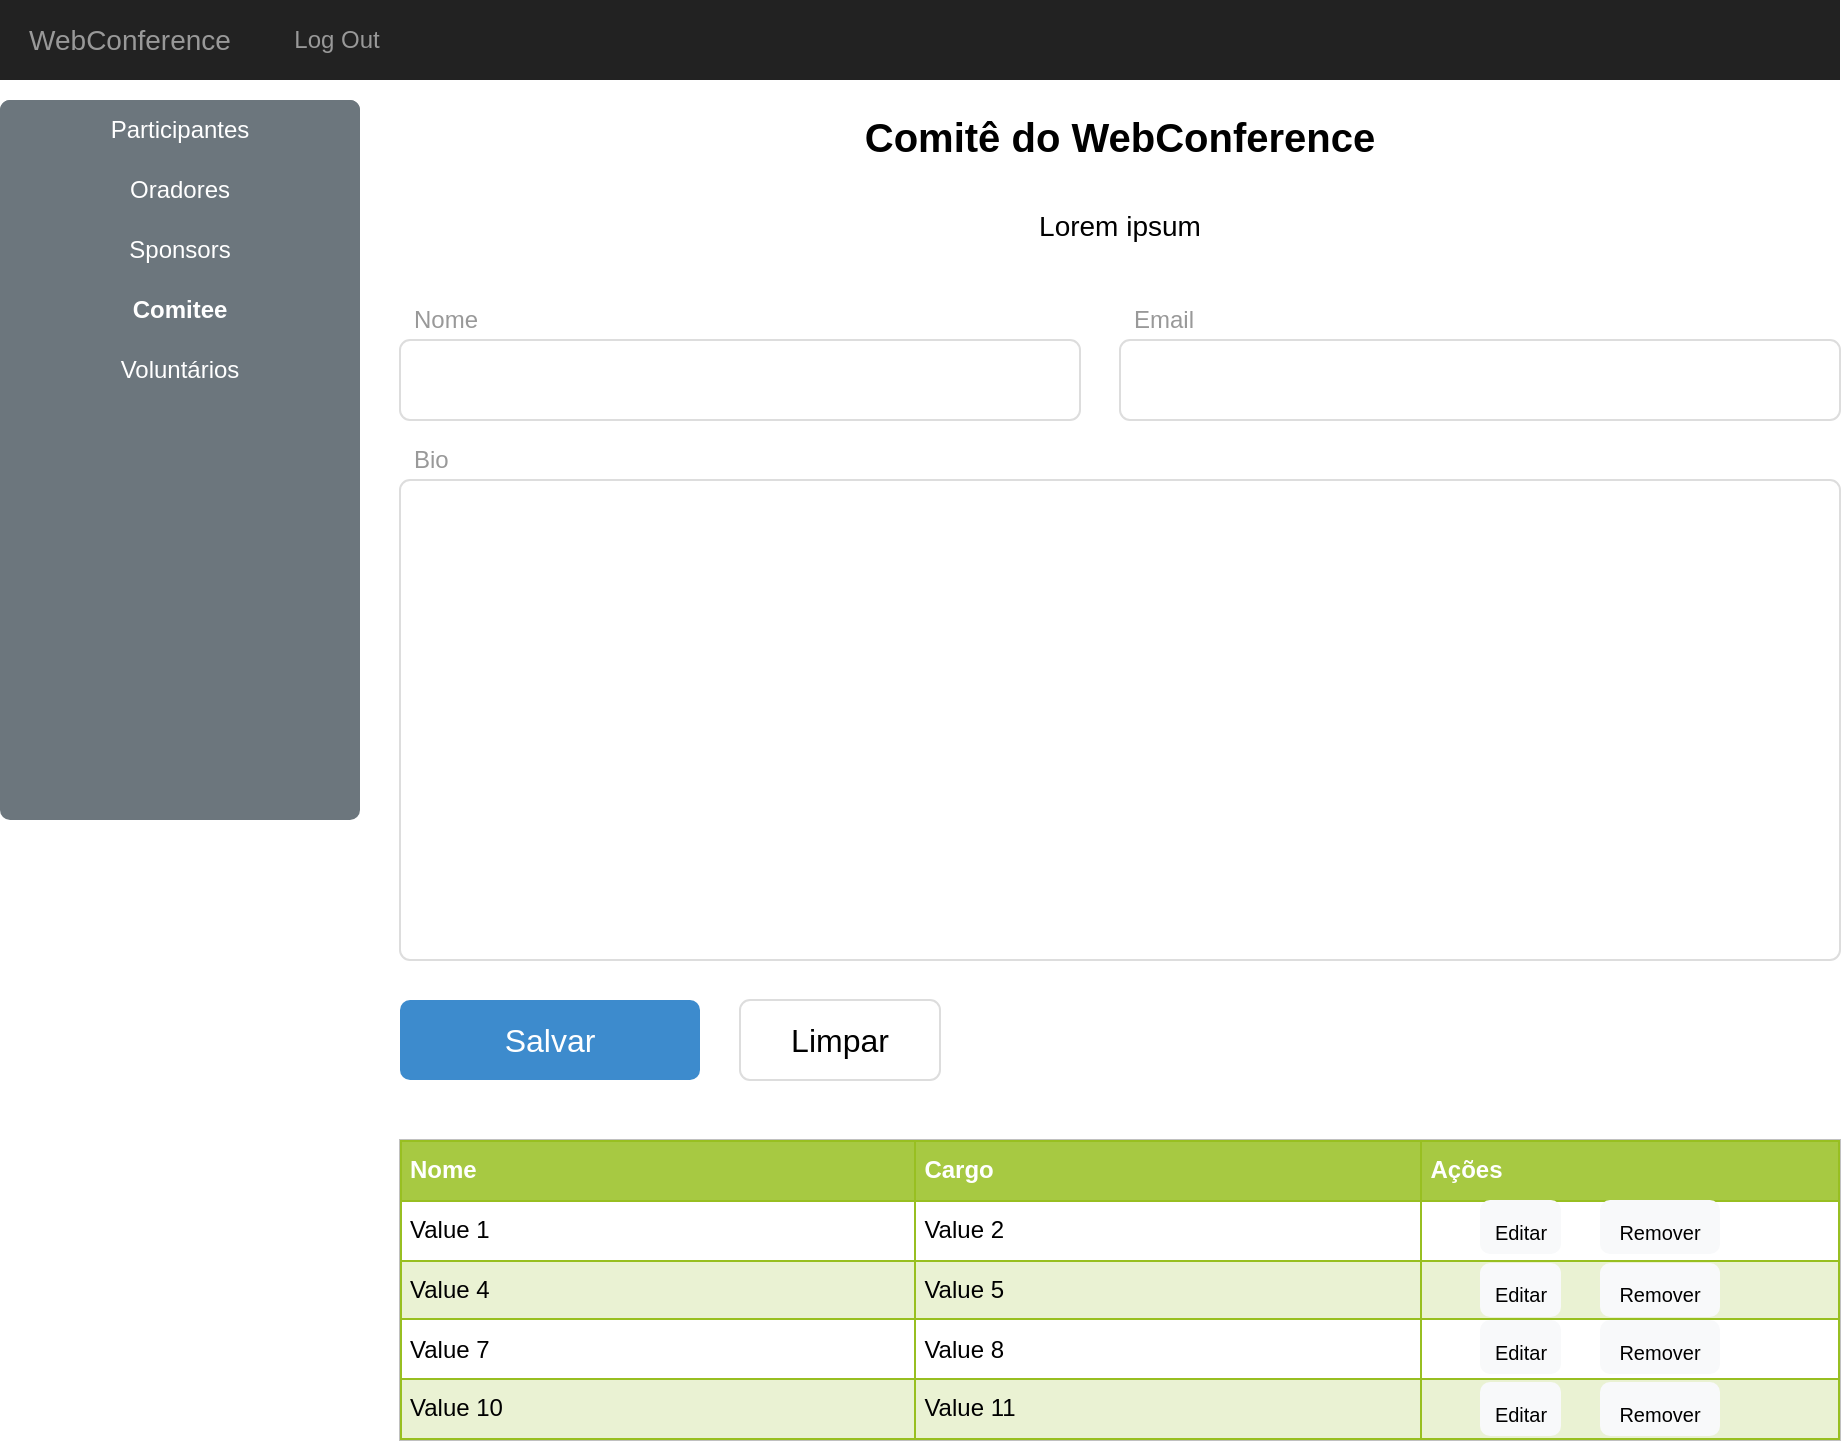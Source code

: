 <mxfile version="13.0.1" type="device"><diagram name="Page-1" id="c9db0220-8083-56f3-ca83-edcdcd058819"><mxGraphModel dx="1379" dy="774" grid="1" gridSize="10" guides="1" tooltips="1" connect="1" arrows="1" fold="1" page="1" pageScale="1.5" pageWidth="826" pageHeight="1169" background="#ffffff" math="0" shadow="0"><root><mxCell id="0" style=";html=1;"/><mxCell id="1" style=";html=1;" parent="0"/><mxCell id="3d76a8aef4d5c911-1" value="" style="html=1;shadow=0;dashed=0;shape=mxgraph.bootstrap.rect;fillColor=#222222;strokeColor=none;whiteSpace=wrap;rounded=0;fontSize=12;fontColor=#000000;align=center;" parent="1" vertex="1"><mxGeometry x="40" y="70" width="920" height="40" as="geometry"/></mxCell><mxCell id="3d76a8aef4d5c911-2" value="WebConference" style="html=1;shadow=0;dashed=0;fillColor=none;strokeColor=none;shape=mxgraph.bootstrap.rect;fontColor=#999999;fontSize=14;whiteSpace=wrap;" parent="3d76a8aef4d5c911-1" vertex="1"><mxGeometry width="130" height="40" as="geometry"/></mxCell><mxCell id="3d76a8aef4d5c911-10" value="Log Out" style="html=1;shadow=0;dashed=0;fillColor=none;strokeColor=none;shape=mxgraph.bootstrap.rect;fontColor=#999999;whiteSpace=wrap;" parent="3d76a8aef4d5c911-1" vertex="1"><mxGeometry x="128.004" width="80.5" height="40" as="geometry"/></mxCell><mxCell id="3d76a8aef4d5c911-17" value="Nome" style="html=1;shadow=0;dashed=0;shape=mxgraph.bootstrap.rect;strokeColor=none;fillColor=none;fontColor=#999999;align=left;spacingLeft=5;whiteSpace=wrap;rounded=0;" parent="1" vertex="1"><mxGeometry x="240" y="220" width="200" height="20" as="geometry"/></mxCell><mxCell id="3d76a8aef4d5c911-18" value="" style="html=1;shadow=0;dashed=0;shape=mxgraph.bootstrap.rrect;rSize=5;strokeColor=#dddddd;;align=left;spacingLeft=10;fontSize=16;whiteSpace=wrap;rounded=0;" parent="1" vertex="1"><mxGeometry x="240" y="240" width="340" height="40" as="geometry"/></mxCell><mxCell id="3d76a8aef4d5c911-23" value="Bio" style="html=1;shadow=0;dashed=0;shape=mxgraph.bootstrap.rect;strokeColor=none;fillColor=none;fontColor=#999999;align=left;spacingLeft=5;whiteSpace=wrap;rounded=0;" parent="1" vertex="1"><mxGeometry x="240" y="290" width="200" height="20" as="geometry"/></mxCell><mxCell id="3d76a8aef4d5c911-24" value="" style="html=1;shadow=0;dashed=0;shape=mxgraph.bootstrap.rrect;rSize=5;fontSize=12;strokeColor=#dddddd;align=left;spacing=10;verticalAlign=top;whiteSpace=wrap;rounded=0;" parent="1" vertex="1"><mxGeometry x="240" y="310" width="720" height="240" as="geometry"/></mxCell><mxCell id="3d76a8aef4d5c911-51" value="Salvar" style="html=1;shadow=0;dashed=0;shape=mxgraph.bootstrap.rrect;align=center;rSize=5;strokeColor=none;fillColor=#3D8BCD;fontColor=#ffffff;fontSize=16;whiteSpace=wrap;rounded=0;" parent="1" vertex="1"><mxGeometry x="240" y="570" width="150" height="40" as="geometry"/></mxCell><mxCell id="3d76a8aef4d5c911-52" value="Limpar" style="html=1;shadow=0;dashed=0;shape=mxgraph.bootstrap.rrect;align=center;rSize=5;strokeColor=#dddddd;fontSize=16;whiteSpace=wrap;rounded=0;" parent="1" vertex="1"><mxGeometry x="410" y="570" width="100" height="40" as="geometry"/></mxCell><mxCell id="PzufswpbLGw5gBGZbMt7-1" value="Email" style="html=1;shadow=0;dashed=0;shape=mxgraph.bootstrap.rect;strokeColor=none;fillColor=none;fontColor=#999999;align=left;spacingLeft=5;whiteSpace=wrap;rounded=0;" vertex="1" parent="1"><mxGeometry x="600" y="220" width="200" height="20" as="geometry"/></mxCell><mxCell id="PzufswpbLGw5gBGZbMt7-2" value="" style="html=1;shadow=0;dashed=0;shape=mxgraph.bootstrap.rrect;rSize=5;strokeColor=#dddddd;;align=left;spacingLeft=10;fontSize=16;whiteSpace=wrap;rounded=0;" vertex="1" parent="1"><mxGeometry x="600" y="240" width="360" height="40" as="geometry"/></mxCell><mxCell id="PzufswpbLGw5gBGZbMt7-5" value="" style="html=1;shadow=0;dashed=0;shape=mxgraph.bootstrap.rrect;rSize=5;strokeColor=none;html=1;whiteSpace=wrap;fillColor=#6C767D;fontColor=#ffffff;" vertex="1" parent="1"><mxGeometry x="40" y="120" width="180" height="360" as="geometry"/></mxCell><mxCell id="PzufswpbLGw5gBGZbMt7-6" value="Participantes" style="strokeColor=inherit;fillColor=inherit;gradientColor=inherit;fontColor=inherit;html=1;shadow=0;dashed=0;shape=mxgraph.bootstrap.topButton;rSize=5;perimeter=none;whiteSpace=wrap;resizeWidth=1;" vertex="1" parent="PzufswpbLGw5gBGZbMt7-5"><mxGeometry width="180" height="30" relative="1" as="geometry"/></mxCell><mxCell id="PzufswpbLGw5gBGZbMt7-7" value="Oradores" style="strokeColor=inherit;fillColor=inherit;gradientColor=inherit;fontColor=inherit;html=1;shadow=0;dashed=0;perimeter=none;whiteSpace=wrap;resizeWidth=1;" vertex="1" parent="PzufswpbLGw5gBGZbMt7-5"><mxGeometry width="180" height="30" relative="1" as="geometry"><mxPoint y="30" as="offset"/></mxGeometry></mxCell><mxCell id="PzufswpbLGw5gBGZbMt7-8" value="Sponsors" style="strokeColor=inherit;fillColor=inherit;gradientColor=inherit;fontColor=inherit;html=1;shadow=0;dashed=0;perimeter=none;whiteSpace=wrap;resizeWidth=1;" vertex="1" parent="PzufswpbLGw5gBGZbMt7-5"><mxGeometry width="180" height="30" relative="1" as="geometry"><mxPoint y="60" as="offset"/></mxGeometry></mxCell><mxCell id="PzufswpbLGw5gBGZbMt7-9" value="&lt;b&gt;Comitee&lt;/b&gt;" style="strokeColor=inherit;fillColor=inherit;gradientColor=inherit;fontColor=inherit;html=1;shadow=0;dashed=0;perimeter=none;whiteSpace=wrap;resizeWidth=1;" vertex="1" parent="PzufswpbLGw5gBGZbMt7-5"><mxGeometry width="180" height="30" relative="1" as="geometry"><mxPoint y="90" as="offset"/></mxGeometry></mxCell><mxCell id="PzufswpbLGw5gBGZbMt7-10" value="Voluntários" style="strokeColor=inherit;fillColor=inherit;gradientColor=inherit;fontColor=inherit;html=1;shadow=0;dashed=0;perimeter=none;whiteSpace=wrap;resizeWidth=1;" vertex="1" parent="PzufswpbLGw5gBGZbMt7-5"><mxGeometry width="180" height="30" relative="1" as="geometry"><mxPoint y="120" as="offset"/></mxGeometry></mxCell><mxCell id="PzufswpbLGw5gBGZbMt7-17" value="&lt;div&gt;&lt;span style=&quot;font-size: 20px&quot;&gt;&lt;font face=&quot;helvetica&quot;&gt;&lt;b&gt;Comitê do WebConference&lt;/b&gt;&lt;/font&gt;&lt;/span&gt;&lt;/div&gt;&lt;div&gt;&lt;span style=&quot;font-size: 20px&quot;&gt;&lt;font face=&quot;helvetica&quot;&gt;&lt;b&gt;&lt;br&gt;&lt;/b&gt;&lt;/font&gt;&lt;/span&gt;&lt;/div&gt;&lt;span style=&quot;font-family: &amp;#34;helvetica&amp;#34; ; font-size: 14px ; font-style: normal ; font-weight: 400 ; letter-spacing: normal ; text-indent: 0px ; text-transform: none ; word-spacing: 0px ; float: none ; display: inline&quot;&gt;Lorem ipsum&lt;/span&gt;" style="text;whiteSpace=wrap;html=1;align=center;" vertex="1" parent="1"><mxGeometry x="240" y="120" width="720" height="80" as="geometry"/></mxCell><mxCell id="PzufswpbLGw5gBGZbMt7-19" value="&lt;table border=&quot;1&quot; width=&quot;100%&quot; cellpadding=&quot;4&quot; style=&quot;width: 100% ; height: 100% ; border-collapse: collapse&quot;&gt;&lt;tbody&gt;&lt;tr style=&quot;background-color: #a7c942 ; color: #ffffff ; border: 1px solid #98bf21&quot;&gt;&lt;th align=&quot;left&quot;&gt;Nome&lt;/th&gt;&lt;th align=&quot;left&quot;&gt;Cargo&lt;/th&gt;&lt;th align=&quot;left&quot;&gt;Ações&lt;/th&gt;&lt;/tr&gt;&lt;tr style=&quot;border: 1px solid #98bf21&quot;&gt;&lt;td&gt;Value 1&lt;/td&gt;&lt;td&gt;Value 2&lt;/td&gt;&lt;td&gt;&lt;/td&gt;&lt;/tr&gt;&lt;tr style=&quot;background-color: #eaf2d3 ; border: 1px solid #98bf21&quot;&gt;&lt;td&gt;Value 4&lt;/td&gt;&lt;td&gt;Value 5&lt;/td&gt;&lt;td&gt;&lt;/td&gt;&lt;/tr&gt;&lt;tr style=&quot;border: 1px solid #98bf21&quot;&gt;&lt;td&gt;Value 7&lt;/td&gt;&lt;td&gt;Value 8&lt;/td&gt;&lt;td&gt;&lt;/td&gt;&lt;/tr&gt;&lt;tr style=&quot;background-color: #eaf2d3 ; border: 1px solid #98bf21&quot;&gt;&lt;td&gt;Value 10&lt;/td&gt;&lt;td&gt;Value 11&lt;/td&gt;&lt;td&gt;&lt;br&gt;&lt;/td&gt;&lt;/tr&gt;&lt;/tbody&gt;&lt;/table&gt;" style="text;html=1;strokeColor=#c0c0c0;fillColor=#ffffff;overflow=fill;rounded=0;" vertex="1" parent="1"><mxGeometry x="240" y="640" width="720" height="150" as="geometry"/></mxCell><mxCell id="PzufswpbLGw5gBGZbMt7-26" value="&lt;span style=&quot;font-size: 10px&quot;&gt;Editar&lt;br&gt;&lt;/span&gt;" style="html=1;shadow=0;dashed=0;shape=mxgraph.bootstrap.rrect;rSize=5;strokeColor=none;strokeWidth=1;fillColor=#F8F9FA;fontColor=#000000;whiteSpace=wrap;align=center;verticalAlign=middle;spacingLeft=0;fontStyle=0;fontSize=16;spacing=5;" vertex="1" parent="1"><mxGeometry x="780" y="670" width="40.5" height="27" as="geometry"/></mxCell><mxCell id="PzufswpbLGw5gBGZbMt7-27" value="&lt;span style=&quot;font-size: 10px&quot;&gt;Remover&lt;br&gt;&lt;/span&gt;" style="html=1;shadow=0;dashed=0;shape=mxgraph.bootstrap.rrect;rSize=5;strokeColor=none;strokeWidth=1;fillColor=#F8F9FA;fontColor=#000000;whiteSpace=wrap;align=center;verticalAlign=middle;spacingLeft=0;fontStyle=0;fontSize=16;spacing=5;" vertex="1" parent="1"><mxGeometry x="840" y="670" width="60" height="27" as="geometry"/></mxCell><mxCell id="PzufswpbLGw5gBGZbMt7-28" value="&lt;span style=&quot;font-size: 10px&quot;&gt;Editar&lt;br&gt;&lt;/span&gt;" style="html=1;shadow=0;dashed=0;shape=mxgraph.bootstrap.rrect;rSize=5;strokeColor=none;strokeWidth=1;fillColor=#F8F9FA;fontColor=#000000;whiteSpace=wrap;align=center;verticalAlign=middle;spacingLeft=0;fontStyle=0;fontSize=16;spacing=5;" vertex="1" parent="1"><mxGeometry x="780" y="701.5" width="40.5" height="27" as="geometry"/></mxCell><mxCell id="PzufswpbLGw5gBGZbMt7-29" value="&lt;span style=&quot;font-size: 10px&quot;&gt;Remover&lt;br&gt;&lt;/span&gt;" style="html=1;shadow=0;dashed=0;shape=mxgraph.bootstrap.rrect;rSize=5;strokeColor=none;strokeWidth=1;fillColor=#F8F9FA;fontColor=#000000;whiteSpace=wrap;align=center;verticalAlign=middle;spacingLeft=0;fontStyle=0;fontSize=16;spacing=5;" vertex="1" parent="1"><mxGeometry x="840" y="701.5" width="60" height="27" as="geometry"/></mxCell><mxCell id="PzufswpbLGw5gBGZbMt7-30" value="&lt;span style=&quot;font-size: 10px&quot;&gt;Editar&lt;br&gt;&lt;/span&gt;" style="html=1;shadow=0;dashed=0;shape=mxgraph.bootstrap.rrect;rSize=5;strokeColor=none;strokeWidth=1;fillColor=#F8F9FA;fontColor=#000000;whiteSpace=wrap;align=center;verticalAlign=middle;spacingLeft=0;fontStyle=0;fontSize=16;spacing=5;" vertex="1" parent="1"><mxGeometry x="780" y="730" width="40.5" height="27" as="geometry"/></mxCell><mxCell id="PzufswpbLGw5gBGZbMt7-31" value="&lt;span style=&quot;font-size: 10px&quot;&gt;Remover&lt;br&gt;&lt;/span&gt;" style="html=1;shadow=0;dashed=0;shape=mxgraph.bootstrap.rrect;rSize=5;strokeColor=none;strokeWidth=1;fillColor=#F8F9FA;fontColor=#000000;whiteSpace=wrap;align=center;verticalAlign=middle;spacingLeft=0;fontStyle=0;fontSize=16;spacing=5;" vertex="1" parent="1"><mxGeometry x="840" y="730" width="60" height="27" as="geometry"/></mxCell><mxCell id="PzufswpbLGw5gBGZbMt7-32" value="&lt;span style=&quot;font-size: 10px&quot;&gt;Editar&lt;br&gt;&lt;/span&gt;" style="html=1;shadow=0;dashed=0;shape=mxgraph.bootstrap.rrect;rSize=5;strokeColor=none;strokeWidth=1;fillColor=#F8F9FA;fontColor=#000000;whiteSpace=wrap;align=center;verticalAlign=middle;spacingLeft=0;fontStyle=0;fontSize=16;spacing=5;" vertex="1" parent="1"><mxGeometry x="780" y="761" width="40.5" height="27" as="geometry"/></mxCell><mxCell id="PzufswpbLGw5gBGZbMt7-33" value="&lt;span style=&quot;font-size: 10px&quot;&gt;Remover&lt;br&gt;&lt;/span&gt;" style="html=1;shadow=0;dashed=0;shape=mxgraph.bootstrap.rrect;rSize=5;strokeColor=none;strokeWidth=1;fillColor=#F8F9FA;fontColor=#000000;whiteSpace=wrap;align=center;verticalAlign=middle;spacingLeft=0;fontStyle=0;fontSize=16;spacing=5;" vertex="1" parent="1"><mxGeometry x="840" y="761" width="60" height="27" as="geometry"/></mxCell></root></mxGraphModel></diagram></mxfile>